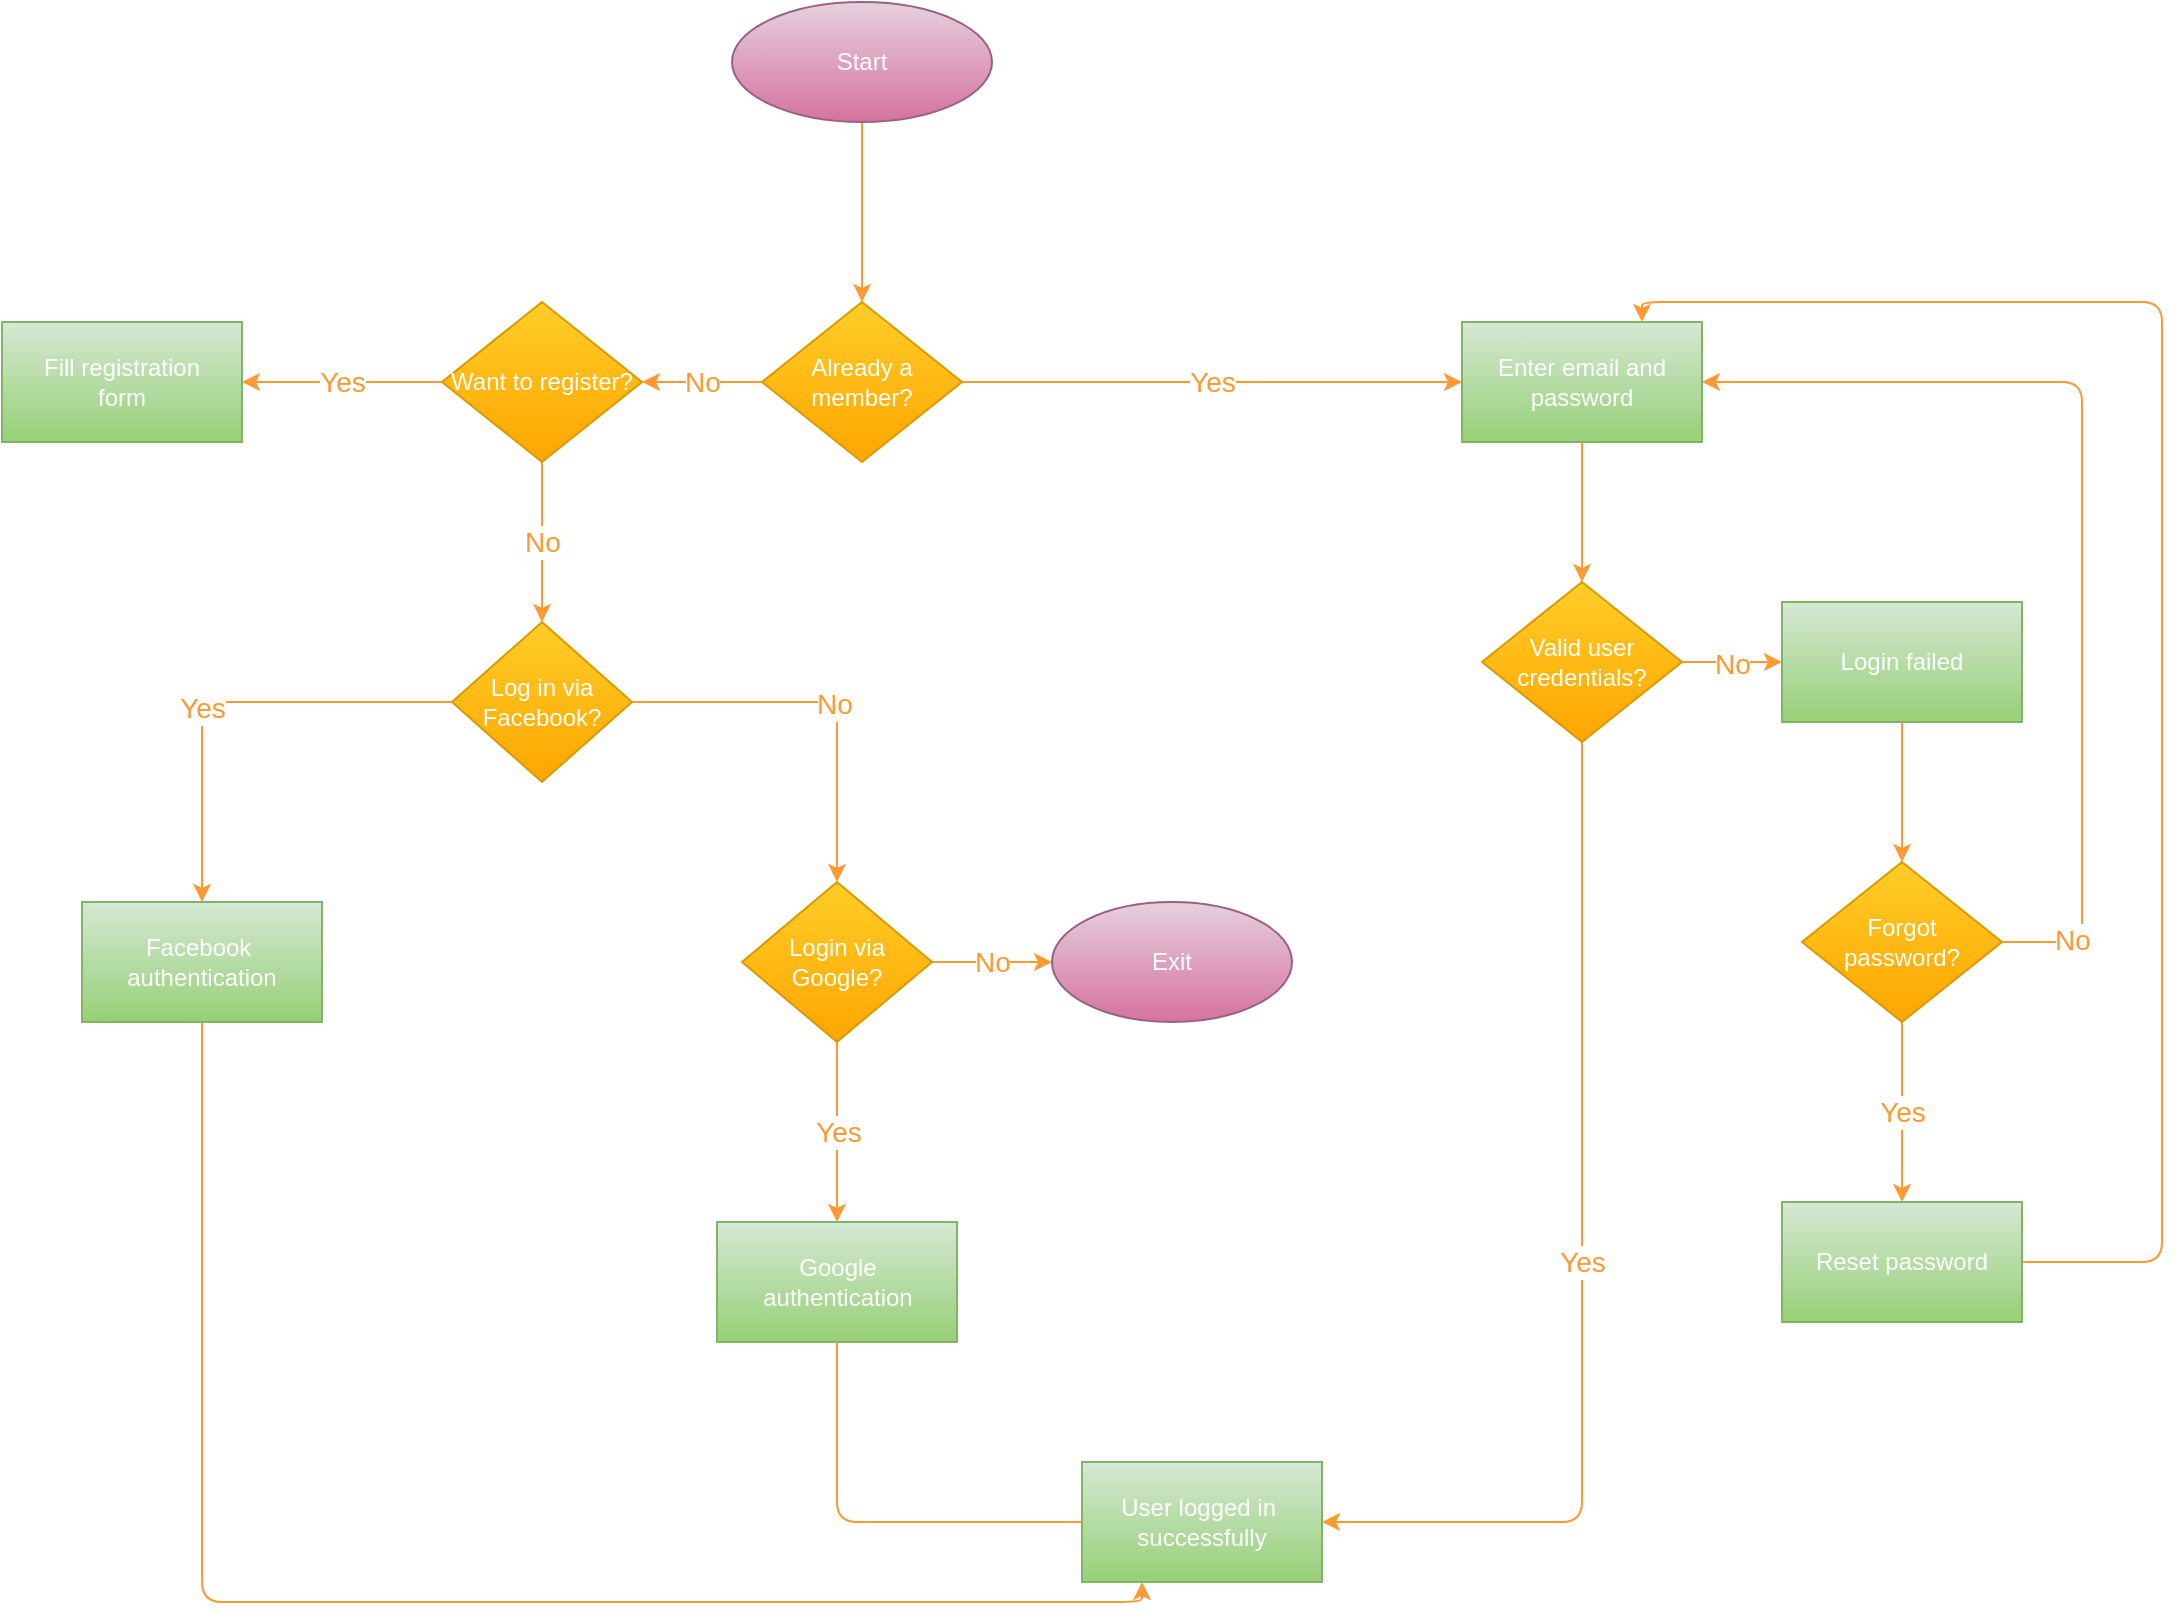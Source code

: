 <mxfile version="20.3.0" type="device"><diagram id="iSGBwvarG_3FR5wX-W0V" name="Page-1"><mxGraphModel dx="1395" dy="1225" grid="1" gridSize="10" guides="1" tooltips="1" connect="1" arrows="1" fold="1" page="1" pageScale="1" pageWidth="850" pageHeight="1100" math="0" shadow="0"><root><mxCell id="0"/><mxCell id="1" parent="0"/><mxCell id="4SydhiprT0DHlMPnKT3y-1" value="&lt;font color=&quot;#ffffff&quot;&gt;Fill registration&lt;br&gt;form&lt;/font&gt;" style="whiteSpace=wrap;html=1;fillColor=#d5e8d4;gradientColor=#97d077;strokeColor=#82b366;" parent="1" vertex="1"><mxGeometry x="40" y="170" width="120" height="60" as="geometry"/></mxCell><mxCell id="4SydhiprT0DHlMPnKT3y-11" value="No" style="edgeStyle=orthogonalEdgeStyle;rounded=0;orthogonalLoop=1;jettySize=auto;html=1;strokeColor=#FF9933;fontColor=#FF9933;fontSize=14;" parent="1" source="4SydhiprT0DHlMPnKT3y-2" target="4SydhiprT0DHlMPnKT3y-10" edge="1"><mxGeometry relative="1" as="geometry"/></mxCell><mxCell id="4SydhiprT0DHlMPnKT3y-27" value="Yes" style="edgeStyle=orthogonalEdgeStyle;rounded=0;orthogonalLoop=1;jettySize=auto;html=1;strokeColor=#FF9933;fontSize=14;fontColor=#FF9933;" parent="1" source="4SydhiprT0DHlMPnKT3y-2" target="4SydhiprT0DHlMPnKT3y-1" edge="1"><mxGeometry relative="1" as="geometry"/></mxCell><mxCell id="4SydhiprT0DHlMPnKT3y-2" value="&lt;font color=&quot;#ffffff&quot;&gt;Want to register?&lt;/font&gt;" style="rhombus;whiteSpace=wrap;html=1;fillColor=#ffcd28;gradientColor=#ffa500;strokeColor=#d79b00;" parent="1" vertex="1"><mxGeometry x="260" y="160" width="100" height="80" as="geometry"/></mxCell><mxCell id="4SydhiprT0DHlMPnKT3y-9" value="Yes" style="edgeStyle=orthogonalEdgeStyle;rounded=0;orthogonalLoop=1;jettySize=auto;html=1;strokeColor=#FF9933;fontSize=14;fontColor=#FF9933;" parent="1" source="4SydhiprT0DHlMPnKT3y-4" target="4SydhiprT0DHlMPnKT3y-8" edge="1"><mxGeometry relative="1" as="geometry"/></mxCell><mxCell id="4SydhiprT0DHlMPnKT3y-26" value="No" style="edgeStyle=orthogonalEdgeStyle;rounded=0;orthogonalLoop=1;jettySize=auto;html=1;entryX=1;entryY=0.5;entryDx=0;entryDy=0;strokeColor=#FF9933;fontSize=14;fontColor=#FF9933;" parent="1" source="4SydhiprT0DHlMPnKT3y-4" target="4SydhiprT0DHlMPnKT3y-2" edge="1"><mxGeometry relative="1" as="geometry"/></mxCell><mxCell id="4SydhiprT0DHlMPnKT3y-4" value="&lt;font color=&quot;#ffffff&quot;&gt;Already a member?&lt;/font&gt;" style="rhombus;whiteSpace=wrap;html=1;fillColor=#ffcd28;gradientColor=#ffa500;strokeColor=#d79b00;" parent="1" vertex="1"><mxGeometry x="420" y="160" width="100" height="80" as="geometry"/></mxCell><mxCell id="4SydhiprT0DHlMPnKT3y-28" style="edgeStyle=orthogonalEdgeStyle;rounded=0;orthogonalLoop=1;jettySize=auto;html=1;entryX=0.5;entryY=0;entryDx=0;entryDy=0;strokeColor=#FF9933;" parent="1" source="4SydhiprT0DHlMPnKT3y-6" target="4SydhiprT0DHlMPnKT3y-4" edge="1"><mxGeometry relative="1" as="geometry"/></mxCell><mxCell id="4SydhiprT0DHlMPnKT3y-6" value="&lt;font color=&quot;#ffffff&quot;&gt;Start&lt;/font&gt;" style="ellipse;whiteSpace=wrap;html=1;fillColor=#e6d0de;strokeColor=#996185;gradientColor=#d5739d;" parent="1" vertex="1"><mxGeometry x="405" y="10" width="130" height="60" as="geometry"/></mxCell><mxCell id="4SydhiprT0DHlMPnKT3y-21" value="" style="edgeStyle=orthogonalEdgeStyle;rounded=0;orthogonalLoop=1;jettySize=auto;html=1;strokeColor=#FF9933;" parent="1" source="4SydhiprT0DHlMPnKT3y-8" target="4SydhiprT0DHlMPnKT3y-20" edge="1"><mxGeometry relative="1" as="geometry"/></mxCell><mxCell id="4SydhiprT0DHlMPnKT3y-8" value="&lt;font color=&quot;#ffffff&quot;&gt;Enter email and&lt;br&gt;password&lt;/font&gt;" style="whiteSpace=wrap;html=1;fillColor=#d5e8d4;gradientColor=#97d077;strokeColor=#82b366;" parent="1" vertex="1"><mxGeometry x="770" y="170" width="120" height="60" as="geometry"/></mxCell><mxCell id="4SydhiprT0DHlMPnKT3y-13" value="" style="edgeStyle=orthogonalEdgeStyle;rounded=0;orthogonalLoop=1;jettySize=auto;html=1;strokeColor=#FF9933;" parent="1" source="4SydhiprT0DHlMPnKT3y-10" target="4SydhiprT0DHlMPnKT3y-12" edge="1"><mxGeometry relative="1" as="geometry"/></mxCell><mxCell id="4SydhiprT0DHlMPnKT3y-40" value="Yes" style="edgeLabel;html=1;align=center;verticalAlign=middle;resizable=0;points=[];fontSize=14;fontColor=#FF9933;" parent="4SydhiprT0DHlMPnKT3y-13" vertex="1" connectable="0"><mxGeometry x="0.136" relative="1" as="geometry"><mxPoint as="offset"/></mxGeometry></mxCell><mxCell id="4SydhiprT0DHlMPnKT3y-15" value="" style="edgeStyle=orthogonalEdgeStyle;rounded=0;orthogonalLoop=1;jettySize=auto;html=1;strokeColor=#FF9933;" parent="1" source="4SydhiprT0DHlMPnKT3y-10" target="4SydhiprT0DHlMPnKT3y-14" edge="1"><mxGeometry relative="1" as="geometry"/></mxCell><mxCell id="4SydhiprT0DHlMPnKT3y-39" value="No" style="edgeLabel;html=1;align=center;verticalAlign=middle;resizable=0;points=[];fontSize=14;fontColor=#FF9933;" parent="4SydhiprT0DHlMPnKT3y-15" vertex="1" connectable="0"><mxGeometry x="0.043" y="-1" relative="1" as="geometry"><mxPoint as="offset"/></mxGeometry></mxCell><mxCell id="4SydhiprT0DHlMPnKT3y-10" value="&lt;font color=&quot;#ffffff&quot;&gt;Log in via Facebook?&lt;/font&gt;" style="rhombus;whiteSpace=wrap;html=1;fillColor=#ffcd28;gradientColor=#ffa500;strokeColor=#d79b00;" parent="1" vertex="1"><mxGeometry x="265" y="320" width="90" height="80" as="geometry"/></mxCell><mxCell id="4SydhiprT0DHlMPnKT3y-24" style="edgeStyle=orthogonalEdgeStyle;rounded=1;orthogonalLoop=1;jettySize=auto;html=1;entryX=0.25;entryY=1;entryDx=0;entryDy=0;strokeColor=#FF9933;" parent="1" source="4SydhiprT0DHlMPnKT3y-12" target="4SydhiprT0DHlMPnKT3y-22" edge="1"><mxGeometry relative="1" as="geometry"><Array as="points"><mxPoint x="140" y="810"/><mxPoint x="610" y="810"/></Array></mxGeometry></mxCell><mxCell id="4SydhiprT0DHlMPnKT3y-12" value="&lt;font color=&quot;#ffffff&quot;&gt;Facebook&amp;nbsp;&lt;br&gt;authentication&lt;/font&gt;" style="whiteSpace=wrap;html=1;fillColor=#d5e8d4;gradientColor=#97d077;strokeColor=#82b366;" parent="1" vertex="1"><mxGeometry x="80" y="460" width="120" height="60" as="geometry"/></mxCell><mxCell id="4SydhiprT0DHlMPnKT3y-17" value="No" style="edgeStyle=orthogonalEdgeStyle;rounded=0;orthogonalLoop=1;jettySize=auto;html=1;strokeColor=#FF9933;fontColor=#FF9933;fontSize=14;" parent="1" source="4SydhiprT0DHlMPnKT3y-14" target="4SydhiprT0DHlMPnKT3y-16" edge="1"><mxGeometry relative="1" as="geometry"/></mxCell><mxCell id="4SydhiprT0DHlMPnKT3y-19" value="Yes" style="edgeStyle=orthogonalEdgeStyle;rounded=0;orthogonalLoop=1;jettySize=auto;html=1;strokeColor=#FF9933;fontColor=#FF9933;fontSize=14;" parent="1" source="4SydhiprT0DHlMPnKT3y-14" target="4SydhiprT0DHlMPnKT3y-18" edge="1"><mxGeometry relative="1" as="geometry"/></mxCell><mxCell id="4SydhiprT0DHlMPnKT3y-14" value="&lt;font color=&quot;#ffffff&quot;&gt;Login via Google?&lt;/font&gt;" style="rhombus;whiteSpace=wrap;html=1;fillColor=#ffcd28;gradientColor=#ffa500;strokeColor=#d79b00;" parent="1" vertex="1"><mxGeometry x="410" y="450" width="95" height="80" as="geometry"/></mxCell><mxCell id="4SydhiprT0DHlMPnKT3y-16" value="&lt;font color=&quot;#ffffff&quot;&gt;Exit&lt;/font&gt;" style="ellipse;whiteSpace=wrap;html=1;fillColor=#e6d0de;gradientColor=#d5739d;strokeColor=#996185;" parent="1" vertex="1"><mxGeometry x="565" y="460" width="120" height="60" as="geometry"/></mxCell><mxCell id="4SydhiprT0DHlMPnKT3y-18" value="&lt;font color=&quot;#ffffff&quot;&gt;Google&lt;br&gt;authentication&lt;/font&gt;" style="whiteSpace=wrap;html=1;fillColor=#d5e8d4;gradientColor=#97d077;strokeColor=#82b366;" parent="1" vertex="1"><mxGeometry x="397.5" y="620" width="120" height="60" as="geometry"/></mxCell><mxCell id="4SydhiprT0DHlMPnKT3y-41" value="No" style="edgeStyle=orthogonalEdgeStyle;rounded=0;orthogonalLoop=1;jettySize=auto;html=1;strokeColor=#FF9933;fontSize=14;fontColor=#FF9933;" parent="1" source="4SydhiprT0DHlMPnKT3y-20" edge="1"><mxGeometry relative="1" as="geometry"><mxPoint x="930" y="340" as="targetPoint"/></mxGeometry></mxCell><mxCell id="4SydhiprT0DHlMPnKT3y-44" value="Yes" style="edgeStyle=orthogonalEdgeStyle;rounded=1;orthogonalLoop=1;jettySize=auto;html=1;entryX=1;entryY=0.5;entryDx=0;entryDy=0;strokeColor=#FF9933;fontSize=14;fontColor=#FF9933;" parent="1" source="4SydhiprT0DHlMPnKT3y-20" target="4SydhiprT0DHlMPnKT3y-22" edge="1"><mxGeometry relative="1" as="geometry"><Array as="points"><mxPoint x="830" y="770"/></Array></mxGeometry></mxCell><mxCell id="4SydhiprT0DHlMPnKT3y-20" value="&lt;font color=&quot;#ffffff&quot;&gt;Valid user credentials?&lt;/font&gt;" style="rhombus;whiteSpace=wrap;html=1;fillColor=#ffcd28;gradientColor=#ffa500;strokeColor=#d79b00;" parent="1" vertex="1"><mxGeometry x="780" y="300" width="100" height="80" as="geometry"/></mxCell><mxCell id="4SydhiprT0DHlMPnKT3y-32" value="" style="edgeStyle=orthogonalEdgeStyle;rounded=0;orthogonalLoop=1;jettySize=auto;html=1;strokeColor=#FF9933;" parent="1" source="4SydhiprT0DHlMPnKT3y-29" target="4SydhiprT0DHlMPnKT3y-31" edge="1"><mxGeometry relative="1" as="geometry"/></mxCell><mxCell id="4SydhiprT0DHlMPnKT3y-29" value="&lt;font color=&quot;#ffffff&quot;&gt;Login failed&lt;/font&gt;" style="whiteSpace=wrap;html=1;fillColor=#d5e8d4;strokeColor=#82b366;gradientColor=#97d077;" parent="1" vertex="1"><mxGeometry x="930" y="310" width="120" height="60" as="geometry"/></mxCell><mxCell id="4SydhiprT0DHlMPnKT3y-34" value="Yes" style="edgeStyle=orthogonalEdgeStyle;rounded=0;orthogonalLoop=1;jettySize=auto;html=1;strokeColor=#FF9933;fontColor=#FF9933;fontSize=14;" parent="1" source="4SydhiprT0DHlMPnKT3y-31" target="4SydhiprT0DHlMPnKT3y-33" edge="1"><mxGeometry relative="1" as="geometry"/></mxCell><mxCell id="4SydhiprT0DHlMPnKT3y-35" style="edgeStyle=orthogonalEdgeStyle;rounded=1;orthogonalLoop=1;jettySize=auto;html=1;entryX=1;entryY=0.5;entryDx=0;entryDy=0;strokeColor=#FF9933;" parent="1" source="4SydhiprT0DHlMPnKT3y-31" target="4SydhiprT0DHlMPnKT3y-8" edge="1"><mxGeometry relative="1" as="geometry"><mxPoint x="1110.8" y="240" as="targetPoint"/><Array as="points"><mxPoint x="1080" y="480"/><mxPoint x="1080" y="200"/></Array></mxGeometry></mxCell><mxCell id="4SydhiprT0DHlMPnKT3y-42" value="No" style="edgeLabel;html=1;align=center;verticalAlign=middle;resizable=0;points=[];fontSize=14;fontColor=#FF9933;" parent="4SydhiprT0DHlMPnKT3y-35" vertex="1" connectable="0"><mxGeometry x="-0.863" y="1" relative="1" as="geometry"><mxPoint as="offset"/></mxGeometry></mxCell><mxCell id="4SydhiprT0DHlMPnKT3y-31" value="&lt;font color=&quot;#ffffff&quot;&gt;Forgot &lt;br&gt;password?&lt;/font&gt;" style="rhombus;whiteSpace=wrap;html=1;fillColor=#ffcd28;strokeColor=#d79b00;gradientColor=#ffa500;" parent="1" vertex="1"><mxGeometry x="940" y="440" width="100" height="80" as="geometry"/></mxCell><mxCell id="4SydhiprT0DHlMPnKT3y-36" style="edgeStyle=orthogonalEdgeStyle;rounded=1;orthogonalLoop=1;jettySize=auto;html=1;exitX=1;exitY=0.5;exitDx=0;exitDy=0;strokeColor=#FF9933;entryX=0.75;entryY=0;entryDx=0;entryDy=0;" parent="1" source="4SydhiprT0DHlMPnKT3y-33" edge="1" target="4SydhiprT0DHlMPnKT3y-8"><mxGeometry relative="1" as="geometry"><mxPoint x="890" y="200" as="targetPoint"/><Array as="points"><mxPoint x="1120" y="640"/><mxPoint x="1120" y="160"/><mxPoint x="860" y="160"/></Array></mxGeometry></mxCell><mxCell id="4SydhiprT0DHlMPnKT3y-33" value="&lt;font color=&quot;#ffffff&quot;&gt;Reset password&lt;/font&gt;" style="whiteSpace=wrap;html=1;fillColor=#d5e8d4;strokeColor=#82b366;gradientColor=#97d077;" parent="1" vertex="1"><mxGeometry x="930" y="610" width="120" height="60" as="geometry"/></mxCell><mxCell id="4SydhiprT0DHlMPnKT3y-22" value="&lt;font color=&quot;#ffffff&quot;&gt;User logged in&amp;nbsp;&lt;br&gt;successfully&lt;/font&gt;" style="whiteSpace=wrap;html=1;fillColor=#d5e8d4;gradientColor=#97d077;strokeColor=#82b366;" parent="1" vertex="1"><mxGeometry x="580" y="740" width="120" height="60" as="geometry"/></mxCell><mxCell id="4SydhiprT0DHlMPnKT3y-37" value="" style="edgeStyle=orthogonalEdgeStyle;rounded=1;orthogonalLoop=1;jettySize=auto;html=1;endArrow=none;strokeColor=#FF9933;" parent="1" source="4SydhiprT0DHlMPnKT3y-18" target="4SydhiprT0DHlMPnKT3y-22" edge="1"><mxGeometry relative="1" as="geometry"><mxPoint x="771.6" y="770" as="targetPoint"/><mxPoint x="465" y="680" as="sourcePoint"/><Array as="points"><mxPoint x="458" y="770"/></Array></mxGeometry></mxCell></root></mxGraphModel></diagram></mxfile>